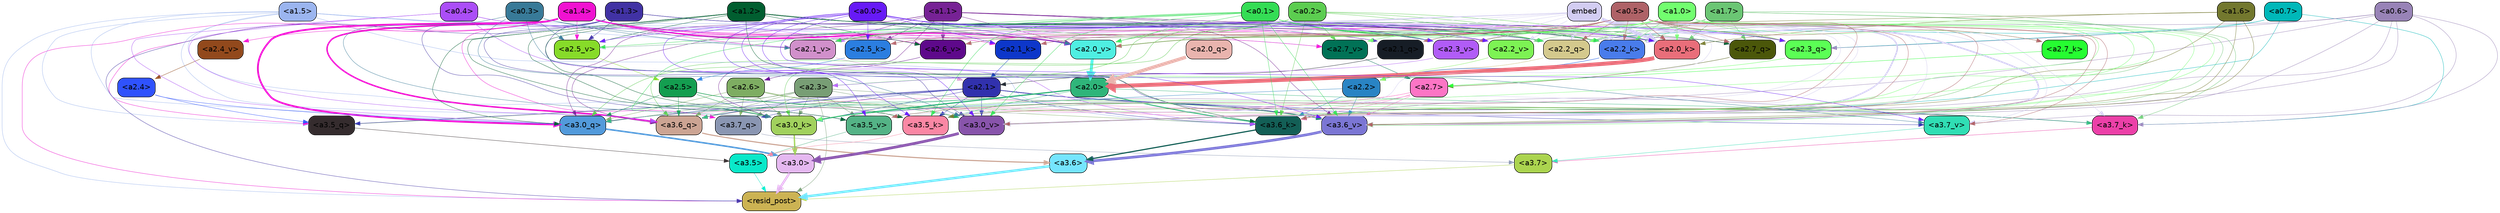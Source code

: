 strict digraph "" {
	graph [bgcolor=transparent,
		layout=dot,
		overlap=false,
		splines=true
	];
	"<a3.7>"	[color=black,
		fillcolor="#abd44f",
		fontname=Helvetica,
		shape=box,
		style="filled, rounded"];
	"<resid_post>"	[color=black,
		fillcolor="#ccb353",
		fontname=Helvetica,
		shape=box,
		style="filled, rounded"];
	"<a3.7>" -> "<resid_post>"	[color="#abd44f",
		penwidth=0.6239100098609924];
	"<a3.6>"	[color=black,
		fillcolor="#75e5fe",
		fontname=Helvetica,
		shape=box,
		style="filled, rounded"];
	"<a3.6>" -> "<resid_post>"	[color="#75e5fe",
		penwidth=4.569062113761902];
	"<a3.5>"	[color=black,
		fillcolor="#09e8c9",
		fontname=Helvetica,
		shape=box,
		style="filled, rounded"];
	"<a3.5>" -> "<resid_post>"	[color="#09e8c9",
		penwidth=0.6];
	"<a3.0>"	[color=black,
		fillcolor="#e5b8f0",
		fontname=Helvetica,
		shape=box,
		style="filled, rounded"];
	"<a3.0>" -> "<resid_post>"	[color="#e5b8f0",
		penwidth=4.283544182777405];
	"<a2.3>"	[color=black,
		fillcolor="#789e75",
		fontname=Helvetica,
		shape=box,
		style="filled, rounded"];
	"<a2.3>" -> "<resid_post>"	[color="#789e75",
		penwidth=0.6];
	"<a3.7_q>"	[color=black,
		fillcolor="#8a96b2",
		fontname=Helvetica,
		shape=box,
		style="filled, rounded"];
	"<a2.3>" -> "<a3.7_q>"	[color="#789e75",
		penwidth=0.6];
	"<a3.6_q>"	[color=black,
		fillcolor="#cca493",
		fontname=Helvetica,
		shape=box,
		style="filled, rounded"];
	"<a2.3>" -> "<a3.6_q>"	[color="#789e75",
		penwidth=0.6];
	"<a3.5_q>"	[color=black,
		fillcolor="#352c2e",
		fontname=Helvetica,
		shape=box,
		style="filled, rounded"];
	"<a2.3>" -> "<a3.5_q>"	[color="#789e75",
		penwidth=0.6];
	"<a3.0_q>"	[color=black,
		fillcolor="#529adb",
		fontname=Helvetica,
		shape=box,
		style="filled, rounded"];
	"<a2.3>" -> "<a3.0_q>"	[color="#789e75",
		penwidth=0.6];
	"<a3.0_k>"	[color=black,
		fillcolor="#a1d15d",
		fontname=Helvetica,
		shape=box,
		style="filled, rounded"];
	"<a2.3>" -> "<a3.0_k>"	[color="#789e75",
		penwidth=0.6];
	"<a3.6_v>"	[color=black,
		fillcolor="#7b76d4",
		fontname=Helvetica,
		shape=box,
		style="filled, rounded"];
	"<a2.3>" -> "<a3.6_v>"	[color="#789e75",
		penwidth=0.6];
	"<a3.5_v>"	[color=black,
		fillcolor="#54b386",
		fontname=Helvetica,
		shape=box,
		style="filled, rounded"];
	"<a2.3>" -> "<a3.5_v>"	[color="#789e75",
		penwidth=0.6];
	"<a3.0_v>"	[color=black,
		fillcolor="#8854ab",
		fontname=Helvetica,
		shape=box,
		style="filled, rounded"];
	"<a2.3>" -> "<a3.0_v>"	[color="#789e75",
		penwidth=0.6];
	"<a1.5>"	[color=black,
		fillcolor="#9bb5ef",
		fontname=Helvetica,
		shape=box,
		style="filled, rounded"];
	"<a1.5>" -> "<resid_post>"	[color="#9bb5ef",
		penwidth=0.6];
	"<a1.5>" -> "<a3.6_q>"	[color="#9bb5ef",
		penwidth=0.6];
	"<a1.5>" -> "<a3.5_q>"	[color="#9bb5ef",
		penwidth=0.6];
	"<a1.5>" -> "<a3.0_q>"	[color="#9bb5ef",
		penwidth=0.6];
	"<a3.6_k>"	[color=black,
		fillcolor="#135f56",
		fontname=Helvetica,
		shape=box,
		style="filled, rounded"];
	"<a1.5>" -> "<a3.6_k>"	[color="#9bb5ef",
		penwidth=0.6];
	"<a1.5>" -> "<a3.0_k>"	[color="#9bb5ef",
		penwidth=0.6];
	"<a2.2_q>"	[color=black,
		fillcolor="#d4c98d",
		fontname=Helvetica,
		shape=box,
		style="filled, rounded"];
	"<a1.5>" -> "<a2.2_q>"	[color="#9bb5ef",
		penwidth=0.6];
	"<a2.7_v>"	[color=black,
		fillcolor="#017256",
		fontname=Helvetica,
		shape=box,
		style="filled, rounded"];
	"<a1.5>" -> "<a2.7_v>"	[color="#9bb5ef",
		penwidth=0.6];
	"<a2.6_v>"	[color=black,
		fillcolor="#5e098b",
		fontname=Helvetica,
		shape=box,
		style="filled, rounded"];
	"<a1.5>" -> "<a2.6_v>"	[color="#9bb5ef",
		penwidth=0.6];
	"<a2.1_v>"	[color=black,
		fillcolor="#d190cb",
		fontname=Helvetica,
		shape=box,
		style="filled, rounded"];
	"<a1.5>" -> "<a2.1_v>"	[color="#9bb5ef",
		penwidth=0.6];
	"<a1.4>"	[color=black,
		fillcolor="#f012d1",
		fontname=Helvetica,
		shape=box,
		style="filled, rounded"];
	"<a1.4>" -> "<resid_post>"	[color="#f012d1",
		penwidth=0.6];
	"<a1.4>" -> "<a3.7_q>"	[color="#f012d1",
		penwidth=0.6];
	"<a1.4>" -> "<a3.6_q>"	[color="#f012d1",
		penwidth=2.7536282539367676];
	"<a1.4>" -> "<a3.5_q>"	[color="#f012d1",
		penwidth=0.6];
	"<a1.4>" -> "<a3.0_q>"	[color="#f012d1",
		penwidth=3.3369133472442627];
	"<a2.3_q>"	[color=black,
		fillcolor="#5bff55",
		fontname=Helvetica,
		shape=box,
		style="filled, rounded"];
	"<a1.4>" -> "<a2.3_q>"	[color="#f012d1",
		penwidth=0.6];
	"<a1.4>" -> "<a2.2_q>"	[color="#f012d1",
		penwidth=0.6];
	"<a2.1_q>"	[color=black,
		fillcolor="#161d26",
		fontname=Helvetica,
		shape=box,
		style="filled, rounded"];
	"<a1.4>" -> "<a2.1_q>"	[color="#f012d1",
		penwidth=0.6];
	"<a2.1_k>"	[color=black,
		fillcolor="#0d37ca",
		fontname=Helvetica,
		shape=box,
		style="filled, rounded"];
	"<a1.4>" -> "<a2.1_k>"	[color="#f012d1",
		penwidth=0.6];
	"<a1.4>" -> "<a2.7_v>"	[color="#f012d1",
		penwidth=0.6];
	"<a1.4>" -> "<a2.6_v>"	[color="#f012d1",
		penwidth=0.6];
	"<a2.5_v>"	[color=black,
		fillcolor="#87db29",
		fontname=Helvetica,
		shape=box,
		style="filled, rounded"];
	"<a1.4>" -> "<a2.5_v>"	[color="#f012d1",
		penwidth=0.6];
	"<a2.4_v>"	[color=black,
		fillcolor="#92491c",
		fontname=Helvetica,
		shape=box,
		style="filled, rounded"];
	"<a1.4>" -> "<a2.4_v>"	[color="#f012d1",
		penwidth=0.6];
	"<a1.4>" -> "<a2.1_v>"	[color="#f012d1",
		penwidth=0.6];
	"<a2.0_v>"	[color=black,
		fillcolor="#4fefe2",
		fontname=Helvetica,
		shape=box,
		style="filled, rounded"];
	"<a1.4>" -> "<a2.0_v>"	[color="#f012d1",
		penwidth=2.2818827629089355];
	"<a1.3>"	[color=black,
		fillcolor="#4132a4",
		fontname=Helvetica,
		shape=box,
		style="filled, rounded"];
	"<a1.3>" -> "<resid_post>"	[color="#4132a4",
		penwidth=0.6];
	"<a1.3>" -> "<a3.6_v>"	[color="#4132a4",
		penwidth=0.6];
	"<a1.3>" -> "<a3.5_v>"	[color="#4132a4",
		penwidth=0.6];
	"<a1.3>" -> "<a3.0_v>"	[color="#4132a4",
		penwidth=0.6];
	"<a1.3>" -> "<a2.2_q>"	[color="#4132a4",
		penwidth=0.6];
	"<a1.3>" -> "<a2.1_q>"	[color="#4132a4",
		penwidth=0.6];
	"<a2.2_k>"	[color=black,
		fillcolor="#497ceb",
		fontname=Helvetica,
		shape=box,
		style="filled, rounded"];
	"<a1.3>" -> "<a2.2_k>"	[color="#4132a4",
		penwidth=0.6];
	"<a1.3>" -> "<a2.5_v>"	[color="#4132a4",
		penwidth=0.6];
	"<a3.7_q>" -> "<a3.7>"	[color="#8a96b2",
		penwidth=0.6];
	"<a3.6_q>" -> "<a3.6>"	[color="#cca493",
		penwidth=2.0344843566417694];
	"<a3.5_q>" -> "<a3.5>"	[color="#352c2e",
		penwidth=0.6];
	"<a3.0_q>" -> "<a3.0>"	[color="#529adb",
		penwidth=2.863015294075012];
	"<a3.7_k>"	[color=black,
		fillcolor="#ec40a8",
		fontname=Helvetica,
		shape=box,
		style="filled, rounded"];
	"<a3.7_k>" -> "<a3.7>"	[color="#ec40a8",
		penwidth=0.6];
	"<a3.6_k>" -> "<a3.6>"	[color="#135f56",
		penwidth=2.1770318150520325];
	"<a3.5_k>"	[color=black,
		fillcolor="#fa87a4",
		fontname=Helvetica,
		shape=box,
		style="filled, rounded"];
	"<a3.5_k>" -> "<a3.5>"	[color="#fa87a4",
		penwidth=0.6];
	"<a3.0_k>" -> "<a3.0>"	[color="#a1d15d",
		penwidth=2.6323853135108948];
	"<a3.7_v>"	[color=black,
		fillcolor="#30deb4",
		fontname=Helvetica,
		shape=box,
		style="filled, rounded"];
	"<a3.7_v>" -> "<a3.7>"	[color="#30deb4",
		penwidth=0.6];
	"<a3.6_v>" -> "<a3.6>"	[color="#7b76d4",
		penwidth=4.972373723983765];
	"<a3.5_v>" -> "<a3.5>"	[color="#54b386",
		penwidth=0.6];
	"<a3.0_v>" -> "<a3.0>"	[color="#8854ab",
		penwidth=5.1638524532318115];
	"<a2.6>"	[color=black,
		fillcolor="#7ead62",
		fontname=Helvetica,
		shape=box,
		style="filled, rounded"];
	"<a2.6>" -> "<a3.7_q>"	[color="#7ead62",
		penwidth=0.6];
	"<a2.6>" -> "<a3.6_q>"	[color="#7ead62",
		penwidth=0.6];
	"<a2.6>" -> "<a3.0_q>"	[color="#7ead62",
		penwidth=0.6];
	"<a2.6>" -> "<a3.7_k>"	[color="#7ead62",
		penwidth=0.6];
	"<a2.6>" -> "<a3.6_k>"	[color="#7ead62",
		penwidth=0.6];
	"<a2.6>" -> "<a3.5_k>"	[color="#7ead62",
		penwidth=0.6];
	"<a2.6>" -> "<a3.0_k>"	[color="#7ead62",
		penwidth=0.6];
	"<a2.1>"	[color=black,
		fillcolor="#3131ad",
		fontname=Helvetica,
		shape=box,
		style="filled, rounded"];
	"<a2.1>" -> "<a3.7_q>"	[color="#3131ad",
		penwidth=0.6];
	"<a2.1>" -> "<a3.6_q>"	[color="#3131ad",
		penwidth=0.6];
	"<a2.1>" -> "<a3.5_q>"	[color="#3131ad",
		penwidth=0.6];
	"<a2.1>" -> "<a3.0_q>"	[color="#3131ad",
		penwidth=0.6];
	"<a2.1>" -> "<a3.7_k>"	[color="#3131ad",
		penwidth=0.6];
	"<a2.1>" -> "<a3.6_k>"	[color="#3131ad",
		penwidth=0.6];
	"<a2.1>" -> "<a3.5_k>"	[color="#3131ad",
		penwidth=0.6];
	"<a2.1>" -> "<a3.0_k>"	[color="#3131ad",
		penwidth=0.6];
	"<a2.1>" -> "<a3.7_v>"	[color="#3131ad",
		penwidth=0.6];
	"<a2.1>" -> "<a3.6_v>"	[color="#3131ad",
		penwidth=0.6];
	"<a2.1>" -> "<a3.0_v>"	[color="#3131ad",
		penwidth=0.6];
	"<a2.7>"	[color=black,
		fillcolor="#fc75c5",
		fontname=Helvetica,
		shape=box,
		style="filled, rounded"];
	"<a2.7>" -> "<a3.6_q>"	[color="#fc75c5",
		penwidth=0.6];
	"<a2.7>" -> "<a3.0_q>"	[color="#fc75c5",
		penwidth=0.6];
	"<a2.7>" -> "<a3.6_k>"	[color="#fc75c5",
		penwidth=0.6];
	"<a2.7>" -> "<a3.0_k>"	[color="#fc75c5",
		penwidth=0.6];
	"<a2.7>" -> "<a3.6_v>"	[color="#fc75c5",
		penwidth=0.6];
	"<a2.5>"	[color=black,
		fillcolor="#149e50",
		fontname=Helvetica,
		shape=box,
		style="filled, rounded"];
	"<a2.5>" -> "<a3.6_q>"	[color="#149e50",
		penwidth=0.6];
	"<a2.5>" -> "<a3.0_q>"	[color="#149e50",
		penwidth=0.6];
	"<a2.5>" -> "<a3.0_k>"	[color="#149e50",
		penwidth=0.6];
	"<a2.5>" -> "<a3.6_v>"	[color="#149e50",
		penwidth=0.6];
	"<a2.5>" -> "<a3.0_v>"	[color="#149e50",
		penwidth=0.6];
	"<a2.0>"	[color=black,
		fillcolor="#2fb57a",
		fontname=Helvetica,
		shape=box,
		style="filled, rounded"];
	"<a2.0>" -> "<a3.6_q>"	[color="#2fb57a",
		penwidth=0.6];
	"<a2.0>" -> "<a3.0_q>"	[color="#2fb57a",
		penwidth=0.6];
	"<a2.0>" -> "<a3.7_k>"	[color="#2fb57a",
		penwidth=0.6];
	"<a2.0>" -> "<a3.6_k>"	[color="#2fb57a",
		penwidth=1.7047871947288513];
	"<a2.0>" -> "<a3.5_k>"	[color="#2fb57a",
		penwidth=0.6];
	"<a2.0>" -> "<a3.0_k>"	[color="#2fb57a",
		penwidth=2.239806979894638];
	"<a1.1>"	[color=black,
		fillcolor="#772295",
		fontname=Helvetica,
		shape=box,
		style="filled, rounded"];
	"<a1.1>" -> "<a3.6_q>"	[color="#772295",
		penwidth=0.6];
	"<a1.1>" -> "<a3.0_q>"	[color="#772295",
		penwidth=0.6];
	"<a1.1>" -> "<a3.0_k>"	[color="#772295",
		penwidth=0.6];
	"<a1.1>" -> "<a3.6_v>"	[color="#772295",
		penwidth=0.6];
	"<a2.7_q>"	[color=black,
		fillcolor="#4b570a",
		fontname=Helvetica,
		shape=box,
		style="filled, rounded"];
	"<a1.1>" -> "<a2.7_q>"	[color="#772295",
		penwidth=0.6];
	"<a2.5_k>"	[color=black,
		fillcolor="#2b7ee0",
		fontname=Helvetica,
		shape=box,
		style="filled, rounded"];
	"<a1.1>" -> "<a2.5_k>"	[color="#772295",
		penwidth=0.6];
	"<a2.0_k>"	[color=black,
		fillcolor="#e96e7a",
		fontname=Helvetica,
		shape=box,
		style="filled, rounded"];
	"<a1.1>" -> "<a2.0_k>"	[color="#772295",
		penwidth=0.6];
	"<a1.1>" -> "<a2.6_v>"	[color="#772295",
		penwidth=0.6];
	"<a2.2_v>"	[color=black,
		fillcolor="#7df354",
		fontname=Helvetica,
		shape=box,
		style="filled, rounded"];
	"<a1.1>" -> "<a2.2_v>"	[color="#772295",
		penwidth=0.6];
	"<a1.1>" -> "<a2.1_v>"	[color="#772295",
		penwidth=0.6];
	"<a1.1>" -> "<a2.0_v>"	[color="#772295",
		penwidth=0.6];
	"<a0.4>"	[color=black,
		fillcolor="#ab4ef7",
		fontname=Helvetica,
		shape=box,
		style="filled, rounded"];
	"<a0.4>" -> "<a3.6_q>"	[color="#ab4ef7",
		penwidth=0.6];
	"<a0.4>" -> "<a3.0_q>"	[color="#ab4ef7",
		penwidth=0.6];
	"<a0.4>" -> "<a3.6_k>"	[color="#ab4ef7",
		penwidth=0.6];
	"<a0.4>" -> "<a2.5_k>"	[color="#ab4ef7",
		penwidth=0.6];
	"<a0.4>" -> "<a2.0_k>"	[color="#ab4ef7",
		penwidth=0.6];
	"<a0.2>"	[color=black,
		fillcolor="#5ccd50",
		fontname=Helvetica,
		shape=box,
		style="filled, rounded"];
	"<a0.2>" -> "<a3.6_q>"	[color="#5ccd50",
		penwidth=0.6];
	"<a0.2>" -> "<a3.0_q>"	[color="#5ccd50",
		penwidth=0.6];
	"<a0.2>" -> "<a3.6_k>"	[color="#5ccd50",
		penwidth=0.6];
	"<a0.2>" -> "<a3.0_k>"	[color="#5ccd50",
		penwidth=0.6];
	"<a0.2>" -> "<a2.2_q>"	[color="#5ccd50",
		penwidth=0.6];
	"<a0.2>" -> "<a2.2_k>"	[color="#5ccd50",
		penwidth=0.6];
	"<a0.2>" -> "<a2.0_k>"	[color="#5ccd50",
		penwidth=0.6];
	"<a0.2>" -> "<a2.7_v>"	[color="#5ccd50",
		penwidth=0.6];
	"<a0.2>" -> "<a2.1_v>"	[color="#5ccd50",
		penwidth=0.6];
	"<a0.2>" -> "<a2.0_v>"	[color="#5ccd50",
		penwidth=0.6];
	"<a2.4>"	[color=black,
		fillcolor="#2f52fd",
		fontname=Helvetica,
		shape=box,
		style="filled, rounded"];
	"<a2.4>" -> "<a3.5_q>"	[color="#2f52fd",
		penwidth=0.6];
	"<a2.4>" -> "<a3.0_q>"	[color="#2f52fd",
		penwidth=0.6];
	"<a1.2>"	[color=black,
		fillcolor="#015e30",
		fontname=Helvetica,
		shape=box,
		style="filled, rounded"];
	"<a1.2>" -> "<a3.0_q>"	[color="#015e30",
		penwidth=0.6];
	"<a1.2>" -> "<a3.6_k>"	[color="#015e30",
		penwidth=0.6];
	"<a1.2>" -> "<a3.5_k>"	[color="#015e30",
		penwidth=0.6];
	"<a1.2>" -> "<a3.0_k>"	[color="#015e30",
		penwidth=0.6];
	"<a1.2>" -> "<a3.5_v>"	[color="#015e30",
		penwidth=0.6];
	"<a1.2>" -> "<a2.7_q>"	[color="#015e30",
		penwidth=0.6];
	"<a1.2>" -> "<a2.2_q>"	[color="#015e30",
		penwidth=0.6];
	"<a1.2>" -> "<a2.2_k>"	[color="#015e30",
		penwidth=0.6];
	"<a1.2>" -> "<a2.6_v>"	[color="#015e30",
		penwidth=0.6];
	"<a1.2>" -> "<a2.5_v>"	[color="#015e30",
		penwidth=0.6];
	"<a2.3_v>"	[color=black,
		fillcolor="#b15cf7",
		fontname=Helvetica,
		shape=box,
		style="filled, rounded"];
	"<a1.2>" -> "<a2.3_v>"	[color="#015e30",
		penwidth=0.6];
	"<a1.2>" -> "<a2.0_v>"	[color="#015e30",
		penwidth=0.6];
	"<a1.7>"	[color=black,
		fillcolor="#6bc674",
		fontname=Helvetica,
		shape=box,
		style="filled, rounded"];
	"<a1.7>" -> "<a3.7_k>"	[color="#6bc674",
		penwidth=0.6];
	"<a1.7>" -> "<a3.5_k>"	[color="#6bc674",
		penwidth=0.6];
	"<a1.7>" -> "<a3.6_v>"	[color="#6bc674",
		penwidth=0.6];
	"<a1.7>" -> "<a2.7_q>"	[color="#6bc674",
		penwidth=0.6];
	"<a1.7>" -> "<a2.2_q>"	[color="#6bc674",
		penwidth=0.6];
	"<a1.7>" -> "<a2.2_k>"	[color="#6bc674",
		penwidth=0.6];
	"<a1.7>" -> "<a2.0_k>"	[color="#6bc674",
		penwidth=0.6];
	"<a1.7>" -> "<a2.5_v>"	[color="#6bc674",
		penwidth=0.6];
	"<a1.7>" -> "<a2.3_v>"	[color="#6bc674",
		penwidth=0.6];
	"<a1.7>" -> "<a2.2_v>"	[color="#6bc674",
		penwidth=0.6];
	"<a0.7>"	[color=black,
		fillcolor="#00b8b9",
		fontname=Helvetica,
		shape=box,
		style="filled, rounded"];
	"<a0.7>" -> "<a3.7_k>"	[color="#00b8b9",
		penwidth=0.6];
	"<a0.7>" -> "<a3.0_v>"	[color="#00b8b9",
		penwidth=0.6];
	"<a0.7>" -> "<a2.3_q>"	[color="#00b8b9",
		penwidth=0.6];
	"<a0.7>" -> "<a2.2_q>"	[color="#00b8b9",
		penwidth=0.6];
	"<a0.6>"	[color=black,
		fillcolor="#9883b7",
		fontname=Helvetica,
		shape=box,
		style="filled, rounded"];
	"<a0.6>" -> "<a3.7_k>"	[color="#9883b7",
		penwidth=0.6];
	"<a0.6>" -> "<a3.6_k>"	[color="#9883b7",
		penwidth=0.6];
	"<a0.6>" -> "<a3.0_k>"	[color="#9883b7",
		penwidth=0.6];
	"<a0.6>" -> "<a3.7_v>"	[color="#9883b7",
		penwidth=0.6];
	"<a0.6>" -> "<a3.6_v>"	[color="#9883b7",
		penwidth=0.6];
	"<a0.6>" -> "<a3.0_v>"	[color="#9883b7",
		penwidth=0.6];
	"<a0.6>" -> "<a2.3_q>"	[color="#9883b7",
		penwidth=0.6];
	"<a0.6>" -> "<a2.2_q>"	[color="#9883b7",
		penwidth=0.6];
	embed	[color=black,
		fillcolor="#d3cdf2",
		fontname=Helvetica,
		shape=box,
		style="filled, rounded"];
	embed -> "<a3.7_k>"	[color="#d3cdf2",
		penwidth=0.6];
	embed -> "<a3.6_k>"	[color="#d3cdf2",
		penwidth=0.6];
	embed -> "<a3.5_k>"	[color="#d3cdf2",
		penwidth=0.6];
	embed -> "<a3.0_k>"	[color="#d3cdf2",
		penwidth=0.6];
	embed -> "<a3.7_v>"	[color="#d3cdf2",
		penwidth=0.6];
	embed -> "<a3.6_v>"	[color="#d3cdf2",
		penwidth=2.7369276881217957];
	embed -> "<a3.5_v>"	[color="#d3cdf2",
		penwidth=0.6];
	embed -> "<a3.0_v>"	[color="#d3cdf2",
		penwidth=2.5778204202651978];
	embed -> "<a2.7_q>"	[color="#d3cdf2",
		penwidth=0.6];
	embed -> "<a2.3_q>"	[color="#d3cdf2",
		penwidth=0.6];
	embed -> "<a2.2_q>"	[color="#d3cdf2",
		penwidth=0.6];
	embed -> "<a2.1_q>"	[color="#d3cdf2",
		penwidth=0.6];
	embed -> "<a2.5_k>"	[color="#d3cdf2",
		penwidth=0.6];
	embed -> "<a2.2_k>"	[color="#d3cdf2",
		penwidth=0.6363201141357422];
	embed -> "<a2.1_k>"	[color="#d3cdf2",
		penwidth=0.6];
	embed -> "<a2.0_k>"	[color="#d3cdf2",
		penwidth=6.407642982900143];
	embed -> "<a2.7_v>"	[color="#d3cdf2",
		penwidth=0.6];
	embed -> "<a2.6_v>"	[color="#d3cdf2",
		penwidth=0.6];
	embed -> "<a2.5_v>"	[color="#d3cdf2",
		penwidth=0.6];
	embed -> "<a2.3_v>"	[color="#d3cdf2",
		penwidth=0.6];
	embed -> "<a2.2_v>"	[color="#d3cdf2",
		penwidth=0.6175012588500977];
	embed -> "<a2.1_v>"	[color="#d3cdf2",
		penwidth=0.6];
	embed -> "<a2.0_v>"	[color="#d3cdf2",
		penwidth=0.6];
	"<a2.2>"	[color=black,
		fillcolor="#2984c4",
		fontname=Helvetica,
		shape=box,
		style="filled, rounded"];
	"<a2.2>" -> "<a3.6_k>"	[color="#2984c4",
		penwidth=0.6];
	"<a2.2>" -> "<a3.0_k>"	[color="#2984c4",
		penwidth=0.6];
	"<a2.2>" -> "<a3.6_v>"	[color="#2984c4",
		penwidth=0.6];
	"<a1.6>"	[color=black,
		fillcolor="#73782e",
		fontname=Helvetica,
		shape=box,
		style="filled, rounded"];
	"<a1.6>" -> "<a3.6_k>"	[color="#73782e",
		penwidth=0.6];
	"<a1.6>" -> "<a3.5_k>"	[color="#73782e",
		penwidth=0.6];
	"<a1.6>" -> "<a3.6_v>"	[color="#73782e",
		penwidth=0.6];
	"<a1.6>" -> "<a2.0_k>"	[color="#73782e",
		penwidth=0.6];
	"<a1.6>" -> "<a2.0_v>"	[color="#73782e",
		penwidth=0.6];
	"<a1.0>"	[color=black,
		fillcolor="#72fe6f",
		fontname=Helvetica,
		shape=box,
		style="filled, rounded"];
	"<a1.0>" -> "<a3.6_k>"	[color="#72fe6f",
		penwidth=0.6];
	"<a1.0>" -> "<a3.0_k>"	[color="#72fe6f",
		penwidth=0.6];
	"<a1.0>" -> "<a3.6_v>"	[color="#72fe6f",
		penwidth=0.6];
	"<a1.0>" -> "<a3.5_v>"	[color="#72fe6f",
		penwidth=0.6];
	"<a1.0>" -> "<a3.0_v>"	[color="#72fe6f",
		penwidth=0.6];
	"<a1.0>" -> "<a2.3_q>"	[color="#72fe6f",
		penwidth=0.6];
	"<a1.0>" -> "<a2.2_q>"	[color="#72fe6f",
		penwidth=0.6];
	"<a1.0>" -> "<a2.1_q>"	[color="#72fe6f",
		penwidth=0.6];
	"<a2.7_k>"	[color=black,
		fillcolor="#26fd31",
		fontname=Helvetica,
		shape=box,
		style="filled, rounded"];
	"<a1.0>" -> "<a2.7_k>"	[color="#72fe6f",
		penwidth=0.6];
	"<a1.0>" -> "<a2.2_k>"	[color="#72fe6f",
		penwidth=0.6];
	"<a1.0>" -> "<a2.0_k>"	[color="#72fe6f",
		penwidth=0.6];
	"<a1.0>" -> "<a2.7_v>"	[color="#72fe6f",
		penwidth=0.6];
	"<a1.0>" -> "<a2.6_v>"	[color="#72fe6f",
		penwidth=0.6];
	"<a1.0>" -> "<a2.0_v>"	[color="#72fe6f",
		penwidth=1.2978954315185547];
	"<a0.5>"	[color=black,
		fillcolor="#af6267",
		fontname=Helvetica,
		shape=box,
		style="filled, rounded"];
	"<a0.5>" -> "<a3.6_k>"	[color="#af6267",
		penwidth=0.6];
	"<a0.5>" -> "<a3.7_v>"	[color="#af6267",
		penwidth=0.6];
	"<a0.5>" -> "<a3.6_v>"	[color="#af6267",
		penwidth=0.6];
	"<a0.5>" -> "<a3.5_v>"	[color="#af6267",
		penwidth=0.6];
	"<a0.5>" -> "<a3.0_v>"	[color="#af6267",
		penwidth=0.6];
	"<a0.5>" -> "<a2.7_q>"	[color="#af6267",
		penwidth=0.6];
	"<a0.5>" -> "<a2.3_q>"	[color="#af6267",
		penwidth=0.6];
	"<a0.5>" -> "<a2.2_q>"	[color="#af6267",
		penwidth=0.6];
	"<a0.5>" -> "<a2.1_q>"	[color="#af6267",
		penwidth=0.6];
	"<a0.5>" -> "<a2.7_k>"	[color="#af6267",
		penwidth=0.6];
	"<a0.5>" -> "<a2.5_k>"	[color="#af6267",
		penwidth=0.6];
	"<a0.5>" -> "<a2.2_k>"	[color="#af6267",
		penwidth=0.6];
	"<a0.5>" -> "<a2.1_k>"	[color="#af6267",
		penwidth=0.6];
	"<a0.5>" -> "<a2.0_k>"	[color="#af6267",
		penwidth=0.7721366882324219];
	"<a0.5>" -> "<a2.6_v>"	[color="#af6267",
		penwidth=0.6];
	"<a0.5>" -> "<a2.3_v>"	[color="#af6267",
		penwidth=0.6];
	"<a0.5>" -> "<a2.1_v>"	[color="#af6267",
		penwidth=0.6];
	"<a0.5>" -> "<a2.0_v>"	[color="#af6267",
		penwidth=0.6];
	"<a0.1>"	[color=black,
		fillcolor="#34dd55",
		fontname=Helvetica,
		shape=box,
		style="filled, rounded"];
	"<a0.1>" -> "<a3.6_k>"	[color="#34dd55",
		penwidth=0.6];
	"<a0.1>" -> "<a3.5_k>"	[color="#34dd55",
		penwidth=0.6];
	"<a0.1>" -> "<a3.0_k>"	[color="#34dd55",
		penwidth=0.6];
	"<a0.1>" -> "<a3.6_v>"	[color="#34dd55",
		penwidth=0.6];
	"<a0.1>" -> "<a3.0_v>"	[color="#34dd55",
		penwidth=0.6];
	"<a0.1>" -> "<a2.3_q>"	[color="#34dd55",
		penwidth=0.6];
	"<a0.1>" -> "<a2.2_q>"	[color="#34dd55",
		penwidth=0.6];
	"<a0.1>" -> "<a2.2_k>"	[color="#34dd55",
		penwidth=0.6];
	"<a0.1>" -> "<a2.0_k>"	[color="#34dd55",
		penwidth=0.6];
	"<a0.1>" -> "<a2.5_v>"	[color="#34dd55",
		penwidth=0.6];
	"<a0.1>" -> "<a2.3_v>"	[color="#34dd55",
		penwidth=0.6];
	"<a0.1>" -> "<a2.1_v>"	[color="#34dd55",
		penwidth=0.6];
	"<a0.1>" -> "<a2.0_v>"	[color="#34dd55",
		penwidth=0.6];
	"<a0.0>"	[color=black,
		fillcolor="#671af6",
		fontname=Helvetica,
		shape=box,
		style="filled, rounded"];
	"<a0.0>" -> "<a3.5_k>"	[color="#671af6",
		penwidth=0.6];
	"<a0.0>" -> "<a3.7_v>"	[color="#671af6",
		penwidth=0.6];
	"<a0.0>" -> "<a3.6_v>"	[color="#671af6",
		penwidth=0.6];
	"<a0.0>" -> "<a3.5_v>"	[color="#671af6",
		penwidth=0.6];
	"<a0.0>" -> "<a3.0_v>"	[color="#671af6",
		penwidth=0.6];
	"<a0.0>" -> "<a2.3_q>"	[color="#671af6",
		penwidth=0.6];
	"<a0.0>" -> "<a2.5_k>"	[color="#671af6",
		penwidth=0.6];
	"<a0.0>" -> "<a2.1_k>"	[color="#671af6",
		penwidth=0.6];
	"<a0.0>" -> "<a2.0_k>"	[color="#671af6",
		penwidth=0.6];
	"<a0.0>" -> "<a2.5_v>"	[color="#671af6",
		penwidth=0.6];
	"<a0.0>" -> "<a2.3_v>"	[color="#671af6",
		penwidth=0.6];
	"<a0.0>" -> "<a2.2_v>"	[color="#671af6",
		penwidth=0.6];
	"<a0.0>" -> "<a2.0_v>"	[color="#671af6",
		penwidth=0.6];
	"<a0.3>"	[color=black,
		fillcolor="#387a98",
		fontname=Helvetica,
		shape=box,
		style="filled, rounded"];
	"<a0.3>" -> "<a3.0_k>"	[color="#387a98",
		penwidth=0.6];
	"<a0.3>" -> "<a3.7_v>"	[color="#387a98",
		penwidth=0.6];
	"<a0.3>" -> "<a3.0_v>"	[color="#387a98",
		penwidth=0.6];
	"<a0.3>" -> "<a2.5_v>"	[color="#387a98",
		penwidth=0.6];
	"<a0.3>" -> "<a2.1_v>"	[color="#387a98",
		penwidth=0.6];
	"<a0.3>" -> "<a2.0_v>"	[color="#387a98",
		penwidth=0.6];
	"<a2.7_q>" -> "<a2.7>"	[color="#4b570a",
		penwidth=0.6];
	"<a2.3_q>" -> "<a2.3>"	[color="#5bff55",
		penwidth=0.6];
	"<a2.2_q>" -> "<a2.2>"	[color="#d4c98d",
		penwidth=0.7441773414611816];
	"<a2.1_q>" -> "<a2.1>"	[color="#161d26",
		penwidth=0.6];
	"<a2.0_q>"	[color=black,
		fillcolor="#e9b4ae",
		fontname=Helvetica,
		shape=box,
		style="filled, rounded"];
	"<a2.0_q>" -> "<a2.0>"	[color="#e9b4ae",
		penwidth=6.422367453575134];
	"<a2.7_k>" -> "<a2.7>"	[color="#26fd31",
		penwidth=0.6];
	"<a2.5_k>" -> "<a2.5>"	[color="#2b7ee0",
		penwidth=0.6];
	"<a2.2_k>" -> "<a2.2>"	[color="#497ceb",
		penwidth=0.8810110092163086];
	"<a2.1_k>" -> "<a2.1>"	[color="#0d37ca",
		penwidth=0.6];
	"<a2.0_k>" -> "<a2.0>"	[color="#e96e7a",
		penwidth=7.398894429206848];
	"<a2.7_v>" -> "<a2.7>"	[color="#017256",
		penwidth=0.6];
	"<a2.6_v>" -> "<a2.6>"	[color="#5e098b",
		penwidth=0.6];
	"<a2.5_v>" -> "<a2.5>"	[color="#87db29",
		penwidth=0.6];
	"<a2.4_v>" -> "<a2.4>"	[color="#92491c",
		penwidth=0.6];
	"<a2.3_v>" -> "<a2.3>"	[color="#b15cf7",
		penwidth=0.6];
	"<a2.2_v>" -> "<a2.2>"	[color="#7df354",
		penwidth=0.6];
	"<a2.1_v>" -> "<a2.1>"	[color="#d190cb",
		penwidth=0.6];
	"<a2.0_v>" -> "<a2.0>"	[color="#4fefe2",
		penwidth=5.395828627049923];
}
